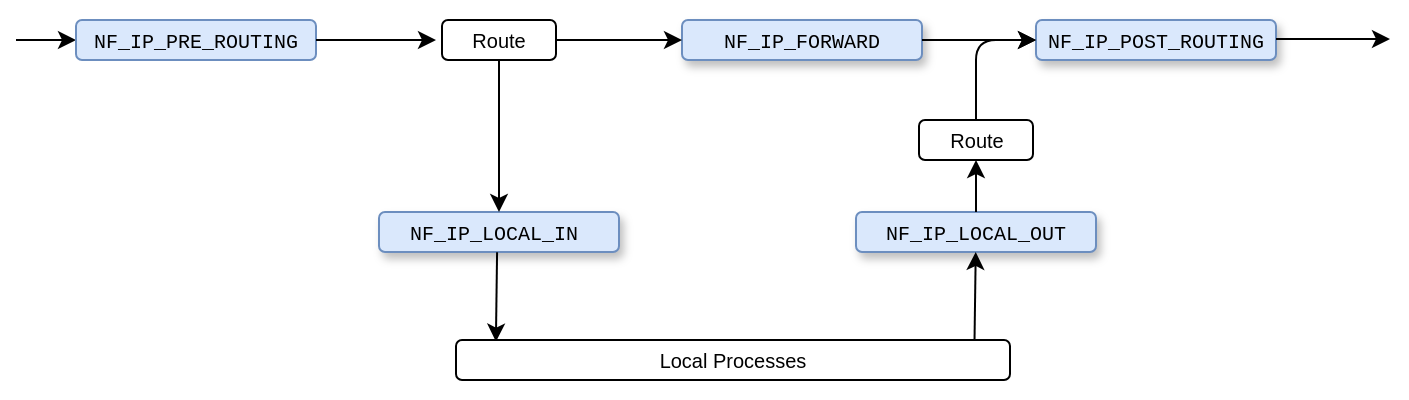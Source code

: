<mxfile version="14.1.3" type="device" pages="4"><diagram name="hooks" id="c7558073-3199-34d8-9f00-42111426c3f3"><mxGraphModel dx="1186" dy="724" grid="1" gridSize="10" guides="1" tooltips="1" connect="1" arrows="1" fold="1" page="1" pageScale="1" pageWidth="826" pageHeight="1169" background="#ffffff" math="0" shadow="0"><root><mxCell id="0"/><mxCell id="1" parent="0"/><mxCell id="JpbH2GvsI1EAzpVk9L8y-96" value="" style="endArrow=classic;html=1;" parent="1" target="JpbH2GvsI1EAzpVk9L8y-97" edge="1"><mxGeometry width="50" height="50" relative="1" as="geometry"><mxPoint x="80" y="320" as="sourcePoint"/><mxPoint x="160" y="320" as="targetPoint"/></mxGeometry></mxCell><mxCell id="JpbH2GvsI1EAzpVk9L8y-97" value="&lt;pre&gt;&lt;font face=&quot;Courier New&quot; style=&quot;font-size: 10px&quot;&gt;NF_IP_PRE_ROUTING&lt;/font&gt;&lt;/pre&gt;" style="rounded=1;whiteSpace=wrap;html=1;fillColor=#dae8fc;strokeColor=#6c8ebf;" parent="1" vertex="1"><mxGeometry x="110" y="310" width="120" height="20" as="geometry"/></mxCell><mxCell id="JpbH2GvsI1EAzpVk9L8y-98" value="&lt;pre&gt;&lt;font style=&quot;font-size: 10px&quot; face=&quot;Helvetica&quot;&gt;Route&lt;/font&gt;&lt;/pre&gt;" style="rounded=1;whiteSpace=wrap;html=1;" parent="1" vertex="1"><mxGeometry x="293" y="310" width="57" height="20" as="geometry"/></mxCell><mxCell id="JpbH2GvsI1EAzpVk9L8y-99" value="" style="endArrow=classic;html=1;" parent="1" source="JpbH2GvsI1EAzpVk9L8y-97" edge="1"><mxGeometry width="50" height="50" relative="1" as="geometry"><mxPoint x="90" y="330" as="sourcePoint"/><mxPoint x="290" y="320" as="targetPoint"/></mxGeometry></mxCell><mxCell id="JpbH2GvsI1EAzpVk9L8y-100" value="&lt;pre&gt;&lt;span&gt;&lt;font face=&quot;Courier New&quot; style=&quot;font-size: 10px&quot;&gt;NF_IP_FORWARD&lt;/font&gt;&lt;/span&gt;&lt;br&gt;&lt;/pre&gt;" style="rounded=1;whiteSpace=wrap;html=1;fillColor=#dae8fc;strokeColor=#6c8ebf;shadow=1;" parent="1" vertex="1"><mxGeometry x="413" y="310" width="120" height="20" as="geometry"/></mxCell><mxCell id="JpbH2GvsI1EAzpVk9L8y-101" value="&lt;pre&gt;&lt;span&gt;&lt;font face=&quot;Courier New&quot; style=&quot;font-size: 10px&quot;&gt;NF_IP_POST_ROUTING&lt;/font&gt;&lt;/span&gt;&lt;br&gt;&lt;/pre&gt;" style="rounded=1;whiteSpace=wrap;html=1;fillColor=#dae8fc;strokeColor=#6c8ebf;shadow=1;" parent="1" vertex="1"><mxGeometry x="590" y="310" width="120" height="20" as="geometry"/></mxCell><mxCell id="JpbH2GvsI1EAzpVk9L8y-102" value="" style="endArrow=classic;html=1;" parent="1" source="JpbH2GvsI1EAzpVk9L8y-98" target="JpbH2GvsI1EAzpVk9L8y-100" edge="1"><mxGeometry width="50" height="50" relative="1" as="geometry"><mxPoint x="240" y="330" as="sourcePoint"/><mxPoint x="300" y="330" as="targetPoint"/></mxGeometry></mxCell><mxCell id="JpbH2GvsI1EAzpVk9L8y-103" value="" style="endArrow=classic;html=1;" parent="1" source="JpbH2GvsI1EAzpVk9L8y-100" target="JpbH2GvsI1EAzpVk9L8y-101" edge="1"><mxGeometry width="50" height="50" relative="1" as="geometry"><mxPoint x="360" y="330" as="sourcePoint"/><mxPoint x="423" y="330" as="targetPoint"/></mxGeometry></mxCell><mxCell id="JpbH2GvsI1EAzpVk9L8y-104" value="" style="endArrow=classic;html=1;" parent="1" edge="1"><mxGeometry width="50" height="50" relative="1" as="geometry"><mxPoint x="710" y="319.5" as="sourcePoint"/><mxPoint x="767" y="319.5" as="targetPoint"/></mxGeometry></mxCell><mxCell id="JpbH2GvsI1EAzpVk9L8y-105" value="&lt;pre&gt;&lt;span&gt;&lt;font face=&quot;Courier New&quot; style=&quot;font-size: 10px&quot;&gt;NF_IP_LOCAL_IN&amp;nbsp;&lt;/font&gt;&lt;/span&gt;&lt;br&gt;&lt;/pre&gt;" style="rounded=1;whiteSpace=wrap;html=1;fillColor=#dae8fc;strokeColor=#6c8ebf;shadow=1;" parent="1" vertex="1"><mxGeometry x="261.5" y="406" width="120" height="20" as="geometry"/></mxCell><mxCell id="JpbH2GvsI1EAzpVk9L8y-106" value="" style="endArrow=classic;html=1;exitX=0.5;exitY=1;exitDx=0;exitDy=0;" parent="1" source="JpbH2GvsI1EAzpVk9L8y-98" target="JpbH2GvsI1EAzpVk9L8y-105" edge="1"><mxGeometry width="50" height="50" relative="1" as="geometry"><mxPoint x="360" y="330" as="sourcePoint"/><mxPoint x="423" y="330" as="targetPoint"/></mxGeometry></mxCell><mxCell id="JpbH2GvsI1EAzpVk9L8y-107" value="" style="endArrow=classic;html=1;exitX=0.492;exitY=1.007;exitDx=0;exitDy=0;entryX=0.072;entryY=0.041;entryDx=0;entryDy=0;entryPerimeter=0;exitPerimeter=0;" parent="1" source="JpbH2GvsI1EAzpVk9L8y-105" target="JpbH2GvsI1EAzpVk9L8y-114" edge="1"><mxGeometry width="50" height="50" relative="1" as="geometry"><mxPoint x="321" y="426" as="sourcePoint"/><mxPoint x="318" y="466" as="targetPoint"/></mxGeometry></mxCell><mxCell id="JpbH2GvsI1EAzpVk9L8y-108" value="&lt;pre&gt;&lt;span&gt;&lt;font face=&quot;Courier New&quot; style=&quot;font-size: 10px&quot;&gt;NF_IP_LOCAL_OUT&lt;/font&gt;&lt;/span&gt;&lt;br&gt;&lt;/pre&gt;" style="rounded=1;whiteSpace=wrap;html=1;fillColor=#dae8fc;strokeColor=#6c8ebf;shadow=1;" parent="1" vertex="1"><mxGeometry x="500" y="406" width="120" height="20" as="geometry"/></mxCell><mxCell id="JpbH2GvsI1EAzpVk9L8y-109" value="" style="endArrow=classic;html=1;entryX=0;entryY=0.5;entryDx=0;entryDy=0;exitX=0.5;exitY=0;exitDx=0;exitDy=0;" parent="1" source="JpbH2GvsI1EAzpVk9L8y-111" target="JpbH2GvsI1EAzpVk9L8y-101" edge="1"><mxGeometry width="50" height="50" relative="1" as="geometry"><mxPoint x="560" y="380" as="sourcePoint"/><mxPoint x="621.5" y="380" as="targetPoint"/><Array as="points"><mxPoint x="560" y="320"/></Array></mxGeometry></mxCell><mxCell id="JpbH2GvsI1EAzpVk9L8y-110" value="" style="endArrow=classic;html=1;exitX=0.936;exitY=-0.02;exitDx=0;exitDy=0;exitPerimeter=0;" parent="1" source="JpbH2GvsI1EAzpVk9L8y-114" target="JpbH2GvsI1EAzpVk9L8y-108" edge="1"><mxGeometry width="50" height="50" relative="1" as="geometry"><mxPoint x="560" y="476" as="sourcePoint"/><mxPoint x="519.5" y="526" as="targetPoint"/></mxGeometry></mxCell><mxCell id="JpbH2GvsI1EAzpVk9L8y-111" value="&lt;pre&gt;&lt;font style=&quot;font-size: 10px&quot; face=&quot;Helvetica&quot;&gt;Route&lt;/font&gt;&lt;/pre&gt;" style="rounded=1;whiteSpace=wrap;html=1;" parent="1" vertex="1"><mxGeometry x="531.5" y="360" width="57" height="20" as="geometry"/></mxCell><mxCell id="JpbH2GvsI1EAzpVk9L8y-113" value="" style="endArrow=classic;html=1;entryX=0.5;entryY=1;entryDx=0;entryDy=0;" parent="1" source="JpbH2GvsI1EAzpVk9L8y-108" target="JpbH2GvsI1EAzpVk9L8y-111" edge="1"><mxGeometry width="50" height="50" relative="1" as="geometry"><mxPoint x="560" y="400" as="sourcePoint"/><mxPoint x="570" y="436" as="targetPoint"/></mxGeometry></mxCell><mxCell id="JpbH2GvsI1EAzpVk9L8y-114" value="&lt;pre&gt;&lt;font style=&quot;font-size: 10px&quot; face=&quot;Helvetica&quot;&gt;Local Processes&lt;/font&gt;&lt;/pre&gt;" style="rounded=1;whiteSpace=wrap;html=1;shadow=0;glass=0;" parent="1" vertex="1"><mxGeometry x="300" y="470" width="277" height="20" as="geometry"/></mxCell></root></mxGraphModel></diagram><diagram name="chains" id="WlZ273gbbMf8pD-HxGrO"><mxGraphModel dx="1186" dy="796" grid="1" gridSize="10" guides="1" tooltips="1" connect="1" arrows="1" fold="1" page="1" pageScale="1" pageWidth="826" pageHeight="1169" background="#ffffff" math="0" shadow="0"><root><mxCell id="iKjNmUuZip83na7lwk2U-0"/><mxCell id="iKjNmUuZip83na7lwk2U-1" parent="iKjNmUuZip83na7lwk2U-0"/><mxCell id="iKjNmUuZip83na7lwk2U-44" value="&lt;font style=&quot;font-weight: normal ; font-size: 10px&quot; face=&quot;Courier New&quot;&gt;PREROUTING&lt;/font&gt;" style="shape=table;html=1;whiteSpace=wrap;startSize=20;container=1;collapsible=0;childLayout=tableLayout;fontStyle=1;align=center;rounded=0;shadow=0;glass=0;strokeColor=#666666;fontColor=#333333;fillColor=#DAE8FC;" parent="iKjNmUuZip83na7lwk2U-1" vertex="1"><mxGeometry x="120" y="570" width="80" height="80" as="geometry"/></mxCell><mxCell id="iKjNmUuZip83na7lwk2U-45" value="" style="shape=partialRectangle;html=1;whiteSpace=wrap;collapsible=0;dropTarget=0;pointerEvents=0;fillColor=none;top=0;left=0;bottom=0;right=0;points=[[0,0.5],[1,0.5]];portConstraint=eastwest;" parent="iKjNmUuZip83na7lwk2U-44" vertex="1"><mxGeometry y="20" width="80" height="19" as="geometry"/></mxCell><mxCell id="iKjNmUuZip83na7lwk2U-46" value="&lt;font style=&quot;font-size: 10px&quot;&gt;1. raw&lt;/font&gt;" style="shape=partialRectangle;html=1;whiteSpace=wrap;connectable=0;fillColor=none;top=0;left=0;bottom=0;right=0;overflow=hidden;align=left;" parent="iKjNmUuZip83na7lwk2U-45" vertex="1"><mxGeometry width="80" height="19" as="geometry"/></mxCell><mxCell id="iKjNmUuZip83na7lwk2U-49" value="" style="shape=partialRectangle;html=1;whiteSpace=wrap;collapsible=0;dropTarget=0;pointerEvents=0;fillColor=none;top=0;left=0;bottom=0;right=0;points=[[0,0.5],[1,0.5]];portConstraint=eastwest;" parent="iKjNmUuZip83na7lwk2U-44" vertex="1"><mxGeometry y="39" width="80" height="18" as="geometry"/></mxCell><mxCell id="iKjNmUuZip83na7lwk2U-50" value="&lt;font style=&quot;font-size: 10px&quot;&gt;2. mangle&lt;/font&gt;" style="shape=partialRectangle;html=1;whiteSpace=wrap;connectable=0;fillColor=#f8cecc;top=0;left=0;bottom=0;right=0;overflow=hidden;strokeColor=#b85450;align=left;" parent="iKjNmUuZip83na7lwk2U-49" vertex="1"><mxGeometry width="80" height="18" as="geometry"/></mxCell><mxCell id="iKjNmUuZip83na7lwk2U-63" style="shape=partialRectangle;html=1;whiteSpace=wrap;collapsible=0;dropTarget=0;pointerEvents=0;fillColor=none;top=0;left=0;bottom=0;right=0;points=[[0,0.5],[1,0.5]];portConstraint=eastwest;" parent="iKjNmUuZip83na7lwk2U-44" vertex="1"><mxGeometry y="57" width="80" height="23" as="geometry"/></mxCell><mxCell id="iKjNmUuZip83na7lwk2U-64" value="&lt;font style=&quot;font-size: 10px&quot;&gt;3. nat&lt;/font&gt;" style="shape=partialRectangle;html=1;whiteSpace=wrap;connectable=0;fillColor=none;top=0;left=0;bottom=0;right=0;overflow=hidden;align=left;" parent="iKjNmUuZip83na7lwk2U-63" vertex="1"><mxGeometry width="80" height="23" as="geometry"/></mxCell><mxCell id="iKjNmUuZip83na7lwk2U-113" value="&lt;font style=&quot;font-weight: normal ; font-size: 10px&quot; face=&quot;Courier New&quot;&gt;FORWARD&lt;/font&gt;" style="shape=table;html=1;whiteSpace=wrap;startSize=20;container=1;collapsible=0;childLayout=tableLayout;fontStyle=1;align=center;rounded=0;shadow=0;glass=0;strokeColor=#666666;fontColor=#333333;fillColor=#DAE8FC;" parent="iKjNmUuZip83na7lwk2U-1" vertex="1"><mxGeometry x="340" y="570" width="80" height="80" as="geometry"/></mxCell><mxCell id="iKjNmUuZip83na7lwk2U-114" value="" style="shape=partialRectangle;html=1;whiteSpace=wrap;collapsible=0;dropTarget=0;pointerEvents=0;fillColor=none;top=0;left=0;bottom=0;right=0;points=[[0,0.5],[1,0.5]];portConstraint=eastwest;" parent="iKjNmUuZip83na7lwk2U-113" vertex="1"><mxGeometry y="20" width="80" height="19" as="geometry"/></mxCell><mxCell id="iKjNmUuZip83na7lwk2U-115" value="&lt;font style=&quot;font-size: 10px&quot;&gt;1. mangle&lt;/font&gt;" style="shape=partialRectangle;html=1;whiteSpace=wrap;connectable=0;fillColor=none;top=0;left=0;bottom=0;right=0;overflow=hidden;align=left;" parent="iKjNmUuZip83na7lwk2U-114" vertex="1"><mxGeometry width="80" height="19" as="geometry"/></mxCell><mxCell id="iKjNmUuZip83na7lwk2U-116" value="" style="shape=partialRectangle;html=1;whiteSpace=wrap;collapsible=0;dropTarget=0;pointerEvents=0;fillColor=none;top=0;left=0;bottom=0;right=0;points=[[0,0.5],[1,0.5]];portConstraint=eastwest;" parent="iKjNmUuZip83na7lwk2U-113" vertex="1"><mxGeometry y="39" width="80" height="18" as="geometry"/></mxCell><mxCell id="iKjNmUuZip83na7lwk2U-117" value="&lt;font style=&quot;font-size: 10px&quot;&gt;2. filter&lt;/font&gt;" style="shape=partialRectangle;html=1;whiteSpace=wrap;connectable=0;fillColor=none;top=0;left=0;bottom=0;right=0;overflow=hidden;align=left;" parent="iKjNmUuZip83na7lwk2U-116" vertex="1"><mxGeometry width="80" height="18" as="geometry"/></mxCell><mxCell id="iKjNmUuZip83na7lwk2U-118" style="shape=partialRectangle;html=1;whiteSpace=wrap;collapsible=0;dropTarget=0;pointerEvents=0;fillColor=none;top=0;left=0;bottom=0;right=0;points=[[0,0.5],[1,0.5]];portConstraint=eastwest;" parent="iKjNmUuZip83na7lwk2U-113" vertex="1"><mxGeometry y="57" width="80" height="23" as="geometry"/></mxCell><mxCell id="iKjNmUuZip83na7lwk2U-119" value="&lt;font style=&quot;font-size: 10px&quot;&gt;3. security&lt;/font&gt;" style="shape=partialRectangle;html=1;whiteSpace=wrap;connectable=0;fillColor=none;top=0;left=0;bottom=0;right=0;overflow=hidden;align=left;" parent="iKjNmUuZip83na7lwk2U-118" vertex="1"><mxGeometry width="80" height="23" as="geometry"/></mxCell><mxCell id="iKjNmUuZip83na7lwk2U-120" value="&lt;font style=&quot;font-weight: normal ; font-size: 10px&quot; face=&quot;Courier New&quot;&gt;POSTROUTING&lt;/font&gt;" style="shape=table;html=1;whiteSpace=wrap;startSize=20;container=1;collapsible=0;childLayout=tableLayout;fontStyle=1;align=center;rounded=0;shadow=0;glass=0;strokeColor=#666666;fontColor=#333333;fillColor=#DAE8FC;" parent="iKjNmUuZip83na7lwk2U-1" vertex="1"><mxGeometry x="560" y="570" width="80" height="57" as="geometry"/></mxCell><mxCell id="iKjNmUuZip83na7lwk2U-121" value="" style="shape=partialRectangle;html=1;whiteSpace=wrap;collapsible=0;dropTarget=0;pointerEvents=0;fillColor=none;top=0;left=0;bottom=0;right=0;points=[[0,0.5],[1,0.5]];portConstraint=eastwest;" parent="iKjNmUuZip83na7lwk2U-120" vertex="1"><mxGeometry y="20" width="80" height="19" as="geometry"/></mxCell><mxCell id="iKjNmUuZip83na7lwk2U-122" value="&lt;font style=&quot;font-size: 10px&quot;&gt;1. mangle&lt;/font&gt;" style="shape=partialRectangle;html=1;whiteSpace=wrap;connectable=0;fillColor=none;top=0;left=0;bottom=0;right=0;overflow=hidden;align=left;" parent="iKjNmUuZip83na7lwk2U-121" vertex="1"><mxGeometry width="80" height="19" as="geometry"/></mxCell><mxCell id="iKjNmUuZip83na7lwk2U-123" value="" style="shape=partialRectangle;html=1;whiteSpace=wrap;collapsible=0;dropTarget=0;pointerEvents=0;fillColor=none;top=0;left=0;bottom=0;right=0;points=[[0,0.5],[1,0.5]];portConstraint=eastwest;" parent="iKjNmUuZip83na7lwk2U-120" vertex="1"><mxGeometry y="39" width="80" height="18" as="geometry"/></mxCell><mxCell id="iKjNmUuZip83na7lwk2U-124" value="&lt;font style=&quot;font-size: 10px&quot;&gt;2. nat&lt;/font&gt;" style="shape=partialRectangle;html=1;whiteSpace=wrap;connectable=0;fillColor=none;top=0;left=0;bottom=0;right=0;overflow=hidden;align=left;" parent="iKjNmUuZip83na7lwk2U-123" vertex="1"><mxGeometry width="80" height="18" as="geometry"/></mxCell><mxCell id="iKjNmUuZip83na7lwk2U-127" value="&lt;pre&gt;&lt;font style=&quot;font-size: 10px&quot; face=&quot;Helvetica&quot;&gt;Route&lt;/font&gt;&lt;/pre&gt;" style="rounded=1;whiteSpace=wrap;html=1;" parent="iKjNmUuZip83na7lwk2U-1" vertex="1"><mxGeometry x="243" y="600" width="57" height="20" as="geometry"/></mxCell><mxCell id="iKjNmUuZip83na7lwk2U-128" value="&lt;pre&gt;&lt;font style=&quot;font-size: 10px&quot; face=&quot;Helvetica&quot;&gt;Route&lt;/font&gt;&lt;/pre&gt;" style="rounded=1;whiteSpace=wrap;html=1;" parent="iKjNmUuZip83na7lwk2U-1" vertex="1"><mxGeometry x="464.5" y="630" width="57" height="20" as="geometry"/></mxCell><mxCell id="iKjNmUuZip83na7lwk2U-129" value="&lt;font style=&quot;font-weight: normal ; font-size: 10px&quot; face=&quot;Courier New&quot;&gt;INPUT&lt;/font&gt;" style="shape=table;html=1;whiteSpace=wrap;startSize=20;container=1;collapsible=0;childLayout=tableLayout;fontStyle=1;align=center;rounded=0;shadow=0;glass=0;strokeColor=#666666;fontColor=#333333;fillColor=#DAE8FC;" parent="iKjNmUuZip83na7lwk2U-1" vertex="1"><mxGeometry x="231.5" y="670" width="80" height="103" as="geometry"/></mxCell><mxCell id="iKjNmUuZip83na7lwk2U-130" value="" style="shape=partialRectangle;html=1;whiteSpace=wrap;collapsible=0;dropTarget=0;pointerEvents=0;fillColor=none;top=0;left=0;bottom=0;right=0;points=[[0,0.5],[1,0.5]];portConstraint=eastwest;" parent="iKjNmUuZip83na7lwk2U-129" vertex="1"><mxGeometry y="20" width="80" height="19" as="geometry"/></mxCell><mxCell id="iKjNmUuZip83na7lwk2U-131" value="&lt;font style=&quot;font-size: 10px&quot;&gt;1. mangle&lt;/font&gt;" style="shape=partialRectangle;html=1;whiteSpace=wrap;connectable=0;fillColor=none;top=0;left=0;bottom=0;right=0;overflow=hidden;align=left;" parent="iKjNmUuZip83na7lwk2U-130" vertex="1"><mxGeometry width="80" height="19" as="geometry"/></mxCell><mxCell id="iKjNmUuZip83na7lwk2U-132" value="" style="shape=partialRectangle;html=1;whiteSpace=wrap;collapsible=0;dropTarget=0;pointerEvents=0;fillColor=none;top=0;left=0;bottom=0;right=0;points=[[0,0.5],[1,0.5]];portConstraint=eastwest;" parent="iKjNmUuZip83na7lwk2U-129" vertex="1"><mxGeometry y="39" width="80" height="18" as="geometry"/></mxCell><mxCell id="iKjNmUuZip83na7lwk2U-133" value="&lt;font style=&quot;font-size: 10px&quot;&gt;2. filter&lt;/font&gt;" style="shape=partialRectangle;html=1;whiteSpace=wrap;connectable=0;fillColor=none;top=0;left=0;bottom=0;right=0;overflow=hidden;align=left;" parent="iKjNmUuZip83na7lwk2U-132" vertex="1"><mxGeometry width="80" height="18" as="geometry"/></mxCell><mxCell id="iKjNmUuZip83na7lwk2U-134" style="shape=partialRectangle;html=1;whiteSpace=wrap;collapsible=0;dropTarget=0;pointerEvents=0;fillColor=none;top=0;left=0;bottom=0;right=0;points=[[0,0.5],[1,0.5]];portConstraint=eastwest;" parent="iKjNmUuZip83na7lwk2U-129" vertex="1"><mxGeometry y="57" width="80" height="23" as="geometry"/></mxCell><mxCell id="iKjNmUuZip83na7lwk2U-135" value="&lt;font style=&quot;font-size: 10px&quot;&gt;3. security&lt;/font&gt;" style="shape=partialRectangle;html=1;whiteSpace=wrap;connectable=0;fillColor=none;top=0;left=0;bottom=0;right=0;overflow=hidden;align=left;" parent="iKjNmUuZip83na7lwk2U-134" vertex="1"><mxGeometry width="80" height="23" as="geometry"/></mxCell><mxCell id="iKjNmUuZip83na7lwk2U-154" style="shape=partialRectangle;html=1;whiteSpace=wrap;collapsible=0;dropTarget=0;pointerEvents=0;fillColor=none;top=0;left=0;bottom=0;right=0;points=[[0,0.5],[1,0.5]];portConstraint=eastwest;" parent="iKjNmUuZip83na7lwk2U-129" vertex="1"><mxGeometry y="80" width="80" height="23" as="geometry"/></mxCell><mxCell id="iKjNmUuZip83na7lwk2U-155" value="&lt;font style=&quot;font-size: 10px&quot;&gt;4. nat&lt;/font&gt;" style="shape=partialRectangle;html=1;whiteSpace=wrap;connectable=0;fillColor=none;top=0;left=0;bottom=0;right=0;overflow=hidden;align=left;" parent="iKjNmUuZip83na7lwk2U-154" vertex="1"><mxGeometry width="80" height="23" as="geometry"/></mxCell><mxCell id="iKjNmUuZip83na7lwk2U-138" value="&lt;font style=&quot;font-weight: normal ; font-size: 10px&quot; face=&quot;Courier New&quot;&gt;OUTPUT&lt;/font&gt;" style="shape=table;html=1;whiteSpace=wrap;startSize=20;container=1;collapsible=0;childLayout=tableLayout;fontStyle=1;align=center;rounded=0;shadow=0;glass=0;strokeColor=#666666;fontColor=#333333;fillColor=#DAE8FC;" parent="iKjNmUuZip83na7lwk2U-1" vertex="1"><mxGeometry x="453" y="670" width="80" height="126" as="geometry"/></mxCell><mxCell id="iKjNmUuZip83na7lwk2U-139" value="" style="shape=partialRectangle;html=1;whiteSpace=wrap;collapsible=0;dropTarget=0;pointerEvents=0;fillColor=none;top=0;left=0;bottom=0;right=0;points=[[0,0.5],[1,0.5]];portConstraint=eastwest;" parent="iKjNmUuZip83na7lwk2U-138" vertex="1"><mxGeometry y="20" width="80" height="19" as="geometry"/></mxCell><mxCell id="iKjNmUuZip83na7lwk2U-140" value="&lt;font style=&quot;font-size: 10px&quot;&gt;1. raw&lt;/font&gt;" style="shape=partialRectangle;html=1;whiteSpace=wrap;connectable=0;fillColor=none;top=0;left=0;bottom=0;right=0;overflow=hidden;align=left;" parent="iKjNmUuZip83na7lwk2U-139" vertex="1"><mxGeometry width="80" height="19" as="geometry"/></mxCell><mxCell id="iKjNmUuZip83na7lwk2U-141" value="" style="shape=partialRectangle;html=1;whiteSpace=wrap;collapsible=0;dropTarget=0;pointerEvents=0;fillColor=none;top=0;left=0;bottom=0;right=0;points=[[0,0.5],[1,0.5]];portConstraint=eastwest;" parent="iKjNmUuZip83na7lwk2U-138" vertex="1"><mxGeometry y="39" width="80" height="18" as="geometry"/></mxCell><mxCell id="iKjNmUuZip83na7lwk2U-142" value="&lt;font style=&quot;font-size: 10px&quot;&gt;2. mangle&lt;/font&gt;" style="shape=partialRectangle;html=1;whiteSpace=wrap;connectable=0;fillColor=none;top=0;left=0;bottom=0;right=0;overflow=hidden;align=left;" parent="iKjNmUuZip83na7lwk2U-141" vertex="1"><mxGeometry width="80" height="18" as="geometry"/></mxCell><mxCell id="iKjNmUuZip83na7lwk2U-143" style="shape=partialRectangle;html=1;whiteSpace=wrap;collapsible=0;dropTarget=0;pointerEvents=0;fillColor=none;top=0;left=0;bottom=0;right=0;points=[[0,0.5],[1,0.5]];portConstraint=eastwest;" parent="iKjNmUuZip83na7lwk2U-138" vertex="1"><mxGeometry y="57" width="80" height="23" as="geometry"/></mxCell><mxCell id="iKjNmUuZip83na7lwk2U-144" value="&lt;font style=&quot;font-size: 10px&quot;&gt;3. nat&lt;/font&gt;" style="shape=partialRectangle;html=1;whiteSpace=wrap;connectable=0;fillColor=none;top=0;left=0;bottom=0;right=0;overflow=hidden;align=left;" parent="iKjNmUuZip83na7lwk2U-143" vertex="1"><mxGeometry width="80" height="23" as="geometry"/></mxCell><mxCell id="iKjNmUuZip83na7lwk2U-145" style="shape=partialRectangle;html=1;whiteSpace=wrap;collapsible=0;dropTarget=0;pointerEvents=0;fillColor=none;top=0;left=0;bottom=0;right=0;points=[[0,0.5],[1,0.5]];portConstraint=eastwest;" parent="iKjNmUuZip83na7lwk2U-138" vertex="1"><mxGeometry y="80" width="80" height="23" as="geometry"/></mxCell><mxCell id="iKjNmUuZip83na7lwk2U-146" value="&lt;font style=&quot;font-size: 10px&quot;&gt;4. filter&lt;/font&gt;" style="shape=partialRectangle;html=1;whiteSpace=wrap;connectable=0;fillColor=none;top=0;left=0;bottom=0;right=0;overflow=hidden;align=left;" parent="iKjNmUuZip83na7lwk2U-145" vertex="1"><mxGeometry width="80" height="23" as="geometry"/></mxCell><mxCell id="iKjNmUuZip83na7lwk2U-147" style="shape=partialRectangle;html=1;whiteSpace=wrap;collapsible=0;dropTarget=0;pointerEvents=0;fillColor=none;top=0;left=0;bottom=0;right=0;points=[[0,0.5],[1,0.5]];portConstraint=eastwest;" parent="iKjNmUuZip83na7lwk2U-138" vertex="1"><mxGeometry y="103" width="80" height="23" as="geometry"/></mxCell><mxCell id="iKjNmUuZip83na7lwk2U-148" value="&lt;font style=&quot;font-size: 10px&quot;&gt;5. security&lt;/font&gt;" style="shape=partialRectangle;html=1;whiteSpace=wrap;connectable=0;fillColor=none;top=0;left=0;bottom=0;right=0;overflow=hidden;align=left;" parent="iKjNmUuZip83na7lwk2U-147" vertex="1"><mxGeometry width="80" height="23" as="geometry"/></mxCell><mxCell id="iKjNmUuZip83na7lwk2U-149" value="&lt;pre&gt;&lt;font style=&quot;font-size: 10px&quot; face=&quot;Helvetica&quot;&gt;Local Processes&lt;/font&gt;&lt;/pre&gt;" style="rounded=1;whiteSpace=wrap;html=1;shadow=0;glass=0;" parent="iKjNmUuZip83na7lwk2U-1" vertex="1"><mxGeometry x="241.5" y="830" width="277" height="20" as="geometry"/></mxCell><mxCell id="iKjNmUuZip83na7lwk2U-153" value="" style="endArrow=classic;html=1;entryX=0.5;entryY=0;entryDx=0;entryDy=0;" parent="iKjNmUuZip83na7lwk2U-1" source="iKjNmUuZip83na7lwk2U-127" target="iKjNmUuZip83na7lwk2U-129" edge="1"><mxGeometry width="50" height="50" relative="1" as="geometry"><mxPoint x="280" y="640" as="sourcePoint"/><mxPoint x="271.159" y="650" as="targetPoint"/></mxGeometry></mxCell><mxCell id="iKjNmUuZip83na7lwk2U-156" value="" style="endArrow=classic;html=1;entryX=0.586;entryY=0.993;entryDx=0;entryDy=0;entryPerimeter=0;" parent="iKjNmUuZip83na7lwk2U-1" edge="1"><mxGeometry width="50" height="50" relative="1" as="geometry"><mxPoint x="492.92" y="831.16" as="sourcePoint"/><mxPoint x="492.8" y="795.999" as="targetPoint"/></mxGeometry></mxCell><mxCell id="iKjNmUuZip83na7lwk2U-157" value="" style="endArrow=classic;html=1;entryX=0.5;entryY=1;entryDx=0;entryDy=0;" parent="iKjNmUuZip83na7lwk2U-1" target="iKjNmUuZip83na7lwk2U-128" edge="1"><mxGeometry width="50" height="50" relative="1" as="geometry"><mxPoint x="492.92" y="670" as="sourcePoint"/><mxPoint x="492.8" y="634.839" as="targetPoint"/></mxGeometry></mxCell><mxCell id="iKjNmUuZip83na7lwk2U-158" value="" style="endArrow=classic;html=1;" parent="iKjNmUuZip83na7lwk2U-1" edge="1"><mxGeometry width="50" height="50" relative="1" as="geometry"><mxPoint x="60" y="609.66" as="sourcePoint"/><mxPoint x="120" y="609.66" as="targetPoint"/></mxGeometry></mxCell><mxCell id="iKjNmUuZip83na7lwk2U-159" value="" style="endArrow=classic;html=1;exitX=0.987;exitY=0.039;exitDx=0;exitDy=0;exitPerimeter=0;" parent="iKjNmUuZip83na7lwk2U-1" source="iKjNmUuZip83na7lwk2U-49" target="iKjNmUuZip83na7lwk2U-127" edge="1"><mxGeometry width="50" height="50" relative="1" as="geometry"><mxPoint x="70" y="619.66" as="sourcePoint"/><mxPoint x="130" y="619.66" as="targetPoint"/></mxGeometry></mxCell><mxCell id="iKjNmUuZip83na7lwk2U-160" value="" style="endArrow=classic;html=1;exitX=0.987;exitY=0.039;exitDx=0;exitDy=0;exitPerimeter=0;" parent="iKjNmUuZip83na7lwk2U-1" edge="1"><mxGeometry width="50" height="50" relative="1" as="geometry"><mxPoint x="299.48" y="609.912" as="sourcePoint"/><mxPoint x="340" y="610" as="targetPoint"/></mxGeometry></mxCell><mxCell id="iKjNmUuZip83na7lwk2U-161" value="" style="endArrow=classic;html=1;exitX=0.987;exitY=0.039;exitDx=0;exitDy=0;exitPerimeter=0;" parent="iKjNmUuZip83na7lwk2U-1" edge="1"><mxGeometry width="50" height="50" relative="1" as="geometry"><mxPoint x="420" y="609.832" as="sourcePoint"/><mxPoint x="560" y="611" as="targetPoint"/></mxGeometry></mxCell><mxCell id="iKjNmUuZip83na7lwk2U-162" value="" style="endArrow=classic;html=1;exitX=0.5;exitY=0;exitDx=0;exitDy=0;" parent="iKjNmUuZip83na7lwk2U-1" source="iKjNmUuZip83na7lwk2U-128" edge="1"><mxGeometry width="50" height="50" relative="1" as="geometry"><mxPoint x="521" y="609.832" as="sourcePoint"/><mxPoint x="560" y="610" as="targetPoint"/><Array as="points"><mxPoint x="493" y="610"/></Array></mxGeometry></mxCell><mxCell id="iKjNmUuZip83na7lwk2U-163" value="" style="endArrow=classic;html=1;exitX=0.987;exitY=0.039;exitDx=0;exitDy=0;exitPerimeter=0;" parent="iKjNmUuZip83na7lwk2U-1" edge="1"><mxGeometry width="50" height="50" relative="1" as="geometry"><mxPoint x="640" y="609.802" as="sourcePoint"/><mxPoint x="679" y="609.97" as="targetPoint"/></mxGeometry></mxCell><mxCell id="vz4Efn4bd96Kgpxsmty4-0" value="" style="endArrow=classic;html=1;entryX=0.102;entryY=-0.009;entryDx=0;entryDy=0;entryPerimeter=0;" parent="iKjNmUuZip83na7lwk2U-1" edge="1"><mxGeometry width="50" height="50" relative="1" as="geometry"><mxPoint x="271" y="773" as="sourcePoint"/><mxPoint x="270.754" y="829.82" as="targetPoint"/></mxGeometry></mxCell></root></mxGraphModel></diagram><diagram name="flow" id="X2NJV-_kx-0TiA4xS0Bj"><mxGraphModel dx="988" dy="603" grid="1" gridSize="10" guides="1" tooltips="1" connect="1" arrows="1" fold="1" page="1" pageScale="1" pageWidth="826" pageHeight="1169" background="#ffffff" math="0" shadow="0"><root><mxCell id="hjhHwplT54hgBSEWuwub-0"/><mxCell id="hjhHwplT54hgBSEWuwub-1" parent="hjhHwplT54hgBSEWuwub-0"/><mxCell id="hjhHwplT54hgBSEWuwub-2" value="&lt;font style=&quot;font-weight: normal ; font-size: 10px&quot; face=&quot;Courier New&quot;&gt;PREROUTING&lt;/font&gt;" style="shape=table;html=1;whiteSpace=wrap;startSize=20;container=1;collapsible=0;childLayout=tableLayout;fontStyle=1;align=center;rounded=0;shadow=0;glass=0;strokeColor=#666666;fontColor=#333333;fillColor=#DAE8FC;" parent="hjhHwplT54hgBSEWuwub-1" vertex="1"><mxGeometry x="140" y="350" width="80" height="80" as="geometry"/></mxCell><mxCell id="hjhHwplT54hgBSEWuwub-3" value="" style="shape=partialRectangle;html=1;whiteSpace=wrap;collapsible=0;dropTarget=0;pointerEvents=0;fillColor=none;top=0;left=0;bottom=0;right=0;points=[[0,0.5],[1,0.5]];portConstraint=eastwest;" parent="hjhHwplT54hgBSEWuwub-2" vertex="1"><mxGeometry y="20" width="80" height="19" as="geometry"/></mxCell><mxCell id="hjhHwplT54hgBSEWuwub-4" value="&lt;font style=&quot;font-size: 10px&quot;&gt;1. raw&lt;/font&gt;" style="shape=partialRectangle;html=1;whiteSpace=wrap;connectable=0;fillColor=none;top=0;left=0;bottom=0;right=0;overflow=hidden;align=left;" parent="hjhHwplT54hgBSEWuwub-3" vertex="1"><mxGeometry width="80" height="19" as="geometry"/></mxCell><mxCell id="hjhHwplT54hgBSEWuwub-5" value="" style="shape=partialRectangle;html=1;whiteSpace=wrap;collapsible=0;dropTarget=0;pointerEvents=0;fillColor=none;top=0;left=0;bottom=0;right=0;points=[[0,0.5],[1,0.5]];portConstraint=eastwest;" parent="hjhHwplT54hgBSEWuwub-2" vertex="1"><mxGeometry y="39" width="80" height="18" as="geometry"/></mxCell><mxCell id="hjhHwplT54hgBSEWuwub-6" value="&lt;font style=&quot;font-size: 10px&quot;&gt;2. mangle&lt;/font&gt;" style="shape=partialRectangle;html=1;whiteSpace=wrap;connectable=0;top=0;left=0;bottom=0;right=0;overflow=hidden;align=left;fillColor=none;strokeColor=none;" parent="hjhHwplT54hgBSEWuwub-5" vertex="1"><mxGeometry width="80" height="18" as="geometry"/></mxCell><mxCell id="hjhHwplT54hgBSEWuwub-7" style="shape=partialRectangle;html=1;whiteSpace=wrap;collapsible=0;dropTarget=0;pointerEvents=0;fillColor=none;top=0;left=0;bottom=0;right=0;points=[[0,0.5],[1,0.5]];portConstraint=eastwest;" parent="hjhHwplT54hgBSEWuwub-2" vertex="1"><mxGeometry y="57" width="80" height="23" as="geometry"/></mxCell><mxCell id="hjhHwplT54hgBSEWuwub-8" value="&lt;font style=&quot;font-size: 10px&quot;&gt;3. nat&lt;/font&gt;" style="shape=partialRectangle;html=1;whiteSpace=wrap;connectable=0;fillColor=none;top=0;left=0;bottom=0;right=0;overflow=hidden;align=left;" parent="hjhHwplT54hgBSEWuwub-7" vertex="1"><mxGeometry width="80" height="23" as="geometry"/></mxCell><mxCell id="hjhHwplT54hgBSEWuwub-9" value="&lt;font style=&quot;font-weight: normal ; font-size: 10px&quot; face=&quot;Courier New&quot;&gt;FORWARD&lt;/font&gt;" style="shape=table;html=1;whiteSpace=wrap;startSize=20;container=1;collapsible=0;childLayout=tableLayout;fontStyle=1;align=center;rounded=0;shadow=0;glass=0;strokeColor=#666666;fontColor=#333333;fillColor=#DAE8FC;" parent="hjhHwplT54hgBSEWuwub-1" vertex="1"><mxGeometry x="360" y="350" width="80" height="80" as="geometry"/></mxCell><mxCell id="hjhHwplT54hgBSEWuwub-10" value="" style="shape=partialRectangle;html=1;whiteSpace=wrap;collapsible=0;dropTarget=0;pointerEvents=0;fillColor=none;top=0;left=0;bottom=0;right=0;points=[[0,0.5],[1,0.5]];portConstraint=eastwest;" parent="hjhHwplT54hgBSEWuwub-9" vertex="1"><mxGeometry y="20" width="80" height="19" as="geometry"/></mxCell><mxCell id="hjhHwplT54hgBSEWuwub-11" value="&lt;font style=&quot;font-size: 10px&quot;&gt;1. mangle&lt;/font&gt;" style="shape=partialRectangle;html=1;whiteSpace=wrap;connectable=0;fillColor=none;top=0;left=0;bottom=0;right=0;overflow=hidden;align=left;" parent="hjhHwplT54hgBSEWuwub-10" vertex="1"><mxGeometry width="80" height="19" as="geometry"/></mxCell><mxCell id="hjhHwplT54hgBSEWuwub-12" value="" style="shape=partialRectangle;html=1;whiteSpace=wrap;collapsible=0;dropTarget=0;pointerEvents=0;fillColor=none;top=0;left=0;bottom=0;right=0;points=[[0,0.5],[1,0.5]];portConstraint=eastwest;" parent="hjhHwplT54hgBSEWuwub-9" vertex="1"><mxGeometry y="39" width="80" height="18" as="geometry"/></mxCell><mxCell id="hjhHwplT54hgBSEWuwub-13" value="&lt;font style=&quot;font-size: 10px&quot;&gt;2. filter&lt;/font&gt;" style="shape=partialRectangle;html=1;whiteSpace=wrap;connectable=0;fillColor=none;top=0;left=0;bottom=0;right=0;overflow=hidden;align=left;" parent="hjhHwplT54hgBSEWuwub-12" vertex="1"><mxGeometry width="80" height="18" as="geometry"/></mxCell><mxCell id="hjhHwplT54hgBSEWuwub-14" style="shape=partialRectangle;html=1;whiteSpace=wrap;collapsible=0;dropTarget=0;pointerEvents=0;fillColor=none;top=0;left=0;bottom=0;right=0;points=[[0,0.5],[1,0.5]];portConstraint=eastwest;" parent="hjhHwplT54hgBSEWuwub-9" vertex="1"><mxGeometry y="57" width="80" height="23" as="geometry"/></mxCell><mxCell id="hjhHwplT54hgBSEWuwub-15" value="&lt;font style=&quot;font-size: 10px&quot;&gt;3. security&lt;/font&gt;" style="shape=partialRectangle;html=1;whiteSpace=wrap;connectable=0;fillColor=none;top=0;left=0;bottom=0;right=0;overflow=hidden;align=left;" parent="hjhHwplT54hgBSEWuwub-14" vertex="1"><mxGeometry width="80" height="23" as="geometry"/></mxCell><mxCell id="hjhHwplT54hgBSEWuwub-16" value="&lt;font style=&quot;font-weight: normal ; font-size: 10px&quot; face=&quot;Courier New&quot;&gt;POSTROUTING&lt;/font&gt;" style="shape=table;html=1;whiteSpace=wrap;startSize=20;container=1;collapsible=0;childLayout=tableLayout;fontStyle=1;align=center;rounded=0;shadow=0;glass=0;strokeColor=#666666;fontColor=#333333;fillColor=#DAE8FC;" parent="hjhHwplT54hgBSEWuwub-1" vertex="1"><mxGeometry x="580" y="350" width="80" height="57" as="geometry"/></mxCell><mxCell id="hjhHwplT54hgBSEWuwub-17" value="" style="shape=partialRectangle;html=1;whiteSpace=wrap;collapsible=0;dropTarget=0;pointerEvents=0;fillColor=none;top=0;left=0;bottom=0;right=0;points=[[0,0.5],[1,0.5]];portConstraint=eastwest;" parent="hjhHwplT54hgBSEWuwub-16" vertex="1"><mxGeometry y="20" width="80" height="19" as="geometry"/></mxCell><mxCell id="hjhHwplT54hgBSEWuwub-18" value="&lt;font style=&quot;font-size: 10px&quot;&gt;1. mangle&lt;/font&gt;" style="shape=partialRectangle;html=1;whiteSpace=wrap;connectable=0;fillColor=none;top=0;left=0;bottom=0;right=0;overflow=hidden;align=left;" parent="hjhHwplT54hgBSEWuwub-17" vertex="1"><mxGeometry width="80" height="19" as="geometry"/></mxCell><mxCell id="hjhHwplT54hgBSEWuwub-19" value="" style="shape=partialRectangle;html=1;whiteSpace=wrap;collapsible=0;dropTarget=0;pointerEvents=0;fillColor=none;top=0;left=0;bottom=0;right=0;points=[[0,0.5],[1,0.5]];portConstraint=eastwest;" parent="hjhHwplT54hgBSEWuwub-16" vertex="1"><mxGeometry y="39" width="80" height="18" as="geometry"/></mxCell><mxCell id="hjhHwplT54hgBSEWuwub-20" value="&lt;font style=&quot;font-size: 10px&quot;&gt;2. nat&lt;/font&gt;" style="shape=partialRectangle;html=1;whiteSpace=wrap;connectable=0;fillColor=none;top=0;left=0;bottom=0;right=0;overflow=hidden;align=left;" parent="hjhHwplT54hgBSEWuwub-19" vertex="1"><mxGeometry width="80" height="18" as="geometry"/></mxCell><mxCell id="hjhHwplT54hgBSEWuwub-21" value="&lt;pre&gt;&lt;font style=&quot;font-size: 10px&quot; face=&quot;Helvetica&quot;&gt;Route&lt;/font&gt;&lt;/pre&gt;" style="rounded=1;whiteSpace=wrap;html=1;" parent="hjhHwplT54hgBSEWuwub-1" vertex="1"><mxGeometry x="263" y="380" width="57" height="20" as="geometry"/></mxCell><mxCell id="hjhHwplT54hgBSEWuwub-43" value="&lt;pre&gt;&lt;font style=&quot;font-size: 10px&quot; face=&quot;Helvetica&quot;&gt;Local Processes&lt;/font&gt;&lt;/pre&gt;" style="rounded=1;whiteSpace=wrap;html=1;shadow=0;glass=0;" parent="hjhHwplT54hgBSEWuwub-1" vertex="1"><mxGeometry x="220" y="480" width="98.5" height="20" as="geometry"/></mxCell><mxCell id="hjhHwplT54hgBSEWuwub-47" value="" style="endArrow=classic;html=1;exitX=1;exitY=0.5;exitDx=0;exitDy=0;" parent="hjhHwplT54hgBSEWuwub-1" source="YoPL-7lMVs2dvWkek1Jz-21" edge="1"><mxGeometry width="50" height="50" relative="1" as="geometry"><mxPoint x="80" y="389.66" as="sourcePoint"/><mxPoint x="140" y="389.66" as="targetPoint"/><Array as="points"><mxPoint x="120" y="417"/><mxPoint x="120" y="390"/></Array></mxGeometry></mxCell><mxCell id="hjhHwplT54hgBSEWuwub-48" value="" style="endArrow=classic;html=1;exitX=0.987;exitY=0.039;exitDx=0;exitDy=0;exitPerimeter=0;" parent="hjhHwplT54hgBSEWuwub-1" source="hjhHwplT54hgBSEWuwub-5" target="hjhHwplT54hgBSEWuwub-21" edge="1"><mxGeometry width="50" height="50" relative="1" as="geometry"><mxPoint x="90" y="399.66" as="sourcePoint"/><mxPoint x="150" y="399.66" as="targetPoint"/></mxGeometry></mxCell><mxCell id="hjhHwplT54hgBSEWuwub-49" value="" style="endArrow=classic;html=1;exitX=0.987;exitY=0.039;exitDx=0;exitDy=0;exitPerimeter=0;" parent="hjhHwplT54hgBSEWuwub-1" edge="1"><mxGeometry width="50" height="50" relative="1" as="geometry"><mxPoint x="319.48" y="389.912" as="sourcePoint"/><mxPoint x="360" y="390" as="targetPoint"/></mxGeometry></mxCell><mxCell id="hjhHwplT54hgBSEWuwub-50" value="" style="endArrow=classic;html=1;exitX=0.987;exitY=0.039;exitDx=0;exitDy=0;exitPerimeter=0;entryX=0.015;entryY=1.022;entryDx=0;entryDy=0;entryPerimeter=0;" parent="hjhHwplT54hgBSEWuwub-1" target="hjhHwplT54hgBSEWuwub-17" edge="1"><mxGeometry width="50" height="50" relative="1" as="geometry"><mxPoint x="440" y="389.832" as="sourcePoint"/><mxPoint x="580" y="391" as="targetPoint"/></mxGeometry></mxCell><mxCell id="hjhHwplT54hgBSEWuwub-52" value="" style="endArrow=classic;html=1;exitX=0.499;exitY=1.031;exitDx=0;exitDy=0;exitPerimeter=0;" parent="hjhHwplT54hgBSEWuwub-1" source="hjhHwplT54hgBSEWuwub-19" target="hjhHwplT54hgBSEWuwub-76" edge="1"><mxGeometry width="50" height="50" relative="1" as="geometry"><mxPoint x="660" y="389.802" as="sourcePoint"/><mxPoint x="699" y="389.97" as="targetPoint"/></mxGeometry></mxCell><mxCell id="hjhHwplT54hgBSEWuwub-54" value="&lt;font style=&quot;font-weight: normal ; font-size: 10px&quot; face=&quot;Courier New&quot;&gt;POSTROUTING&lt;/font&gt;" style="shape=table;html=1;whiteSpace=wrap;startSize=20;container=1;collapsible=0;childLayout=tableLayout;fontStyle=1;align=center;rounded=0;shadow=0;glass=0;strokeColor=#666666;fontColor=#333333;fillColor=#DAE8FC;" parent="hjhHwplT54hgBSEWuwub-1" vertex="1"><mxGeometry x="580" y="480" width="80" height="57" as="geometry"/></mxCell><mxCell id="hjhHwplT54hgBSEWuwub-55" value="" style="shape=partialRectangle;html=1;whiteSpace=wrap;collapsible=0;dropTarget=0;pointerEvents=0;fillColor=none;top=0;left=0;bottom=0;right=0;points=[[0,0.5],[1,0.5]];portConstraint=eastwest;" parent="hjhHwplT54hgBSEWuwub-54" vertex="1"><mxGeometry y="20" width="80" height="19" as="geometry"/></mxCell><mxCell id="hjhHwplT54hgBSEWuwub-56" value="&lt;font style=&quot;font-size: 10px&quot;&gt;1. mangle&lt;/font&gt;" style="shape=partialRectangle;html=1;whiteSpace=wrap;connectable=0;fillColor=none;top=0;left=0;bottom=0;right=0;overflow=hidden;align=left;" parent="hjhHwplT54hgBSEWuwub-55" vertex="1"><mxGeometry width="80" height="19" as="geometry"/></mxCell><mxCell id="hjhHwplT54hgBSEWuwub-57" value="" style="shape=partialRectangle;html=1;whiteSpace=wrap;collapsible=0;dropTarget=0;pointerEvents=0;fillColor=none;top=0;left=0;bottom=0;right=0;points=[[0,0.5],[1,0.5]];portConstraint=eastwest;" parent="hjhHwplT54hgBSEWuwub-54" vertex="1"><mxGeometry y="39" width="80" height="18" as="geometry"/></mxCell><mxCell id="hjhHwplT54hgBSEWuwub-58" value="&lt;font style=&quot;font-size: 10px&quot;&gt;2. nat&lt;/font&gt;" style="shape=partialRectangle;html=1;whiteSpace=wrap;connectable=0;fillColor=none;top=0;left=0;bottom=0;right=0;overflow=hidden;align=left;" parent="hjhHwplT54hgBSEWuwub-57" vertex="1"><mxGeometry width="80" height="18" as="geometry"/></mxCell><mxCell id="hjhHwplT54hgBSEWuwub-59" value="&lt;pre&gt;&lt;font style=&quot;font-size: 10px&quot; face=&quot;Helvetica&quot;&gt;Route&lt;/font&gt;&lt;/pre&gt;" style="rounded=1;whiteSpace=wrap;html=1;" parent="hjhHwplT54hgBSEWuwub-1" vertex="1"><mxGeometry x="480" y="480" width="57" height="20" as="geometry"/></mxCell><mxCell id="hjhHwplT54hgBSEWuwub-60" value="&lt;font style=&quot;font-weight: normal ; font-size: 10px&quot; face=&quot;Courier New&quot;&gt;OUTPUT&lt;/font&gt;" style="shape=table;html=1;whiteSpace=wrap;startSize=20;container=1;collapsible=0;childLayout=tableLayout;fontStyle=1;align=center;rounded=0;shadow=0;glass=0;strokeColor=#666666;fontColor=#333333;fillColor=#DAE8FC;" parent="hjhHwplT54hgBSEWuwub-1" vertex="1"><mxGeometry x="360" y="470" width="80" height="126" as="geometry"/></mxCell><mxCell id="hjhHwplT54hgBSEWuwub-61" value="" style="shape=partialRectangle;html=1;whiteSpace=wrap;collapsible=0;dropTarget=0;pointerEvents=0;fillColor=none;top=0;left=0;bottom=0;right=0;points=[[0,0.5],[1,0.5]];portConstraint=eastwest;" parent="hjhHwplT54hgBSEWuwub-60" vertex="1"><mxGeometry y="20" width="80" height="19" as="geometry"/></mxCell><mxCell id="hjhHwplT54hgBSEWuwub-62" value="&lt;font style=&quot;font-size: 10px&quot;&gt;1. raw&lt;/font&gt;" style="shape=partialRectangle;html=1;whiteSpace=wrap;connectable=0;fillColor=none;top=0;left=0;bottom=0;right=0;overflow=hidden;align=left;" parent="hjhHwplT54hgBSEWuwub-61" vertex="1"><mxGeometry width="80" height="19" as="geometry"/></mxCell><mxCell id="hjhHwplT54hgBSEWuwub-63" value="" style="shape=partialRectangle;html=1;whiteSpace=wrap;collapsible=0;dropTarget=0;pointerEvents=0;fillColor=none;top=0;left=0;bottom=0;right=0;points=[[0,0.5],[1,0.5]];portConstraint=eastwest;" parent="hjhHwplT54hgBSEWuwub-60" vertex="1"><mxGeometry y="39" width="80" height="18" as="geometry"/></mxCell><mxCell id="hjhHwplT54hgBSEWuwub-64" value="&lt;font style=&quot;font-size: 10px&quot;&gt;2. mangle&lt;/font&gt;" style="shape=partialRectangle;html=1;whiteSpace=wrap;connectable=0;fillColor=none;top=0;left=0;bottom=0;right=0;overflow=hidden;align=left;" parent="hjhHwplT54hgBSEWuwub-63" vertex="1"><mxGeometry width="80" height="18" as="geometry"/></mxCell><mxCell id="hjhHwplT54hgBSEWuwub-65" style="shape=partialRectangle;html=1;whiteSpace=wrap;collapsible=0;dropTarget=0;pointerEvents=0;fillColor=none;top=0;left=0;bottom=0;right=0;points=[[0,0.5],[1,0.5]];portConstraint=eastwest;" parent="hjhHwplT54hgBSEWuwub-60" vertex="1"><mxGeometry y="57" width="80" height="23" as="geometry"/></mxCell><mxCell id="hjhHwplT54hgBSEWuwub-66" value="&lt;font style=&quot;font-size: 10px&quot;&gt;3. nat&lt;/font&gt;" style="shape=partialRectangle;html=1;whiteSpace=wrap;connectable=0;fillColor=none;top=0;left=0;bottom=0;right=0;overflow=hidden;align=left;" parent="hjhHwplT54hgBSEWuwub-65" vertex="1"><mxGeometry width="80" height="23" as="geometry"/></mxCell><mxCell id="hjhHwplT54hgBSEWuwub-67" style="shape=partialRectangle;html=1;whiteSpace=wrap;collapsible=0;dropTarget=0;pointerEvents=0;fillColor=none;top=0;left=0;bottom=0;right=0;points=[[0,0.5],[1,0.5]];portConstraint=eastwest;" parent="hjhHwplT54hgBSEWuwub-60" vertex="1"><mxGeometry y="80" width="80" height="23" as="geometry"/></mxCell><mxCell id="hjhHwplT54hgBSEWuwub-68" value="&lt;font style=&quot;font-size: 10px&quot;&gt;4. filter&lt;/font&gt;" style="shape=partialRectangle;html=1;whiteSpace=wrap;connectable=0;fillColor=none;top=0;left=0;bottom=0;right=0;overflow=hidden;align=left;" parent="hjhHwplT54hgBSEWuwub-67" vertex="1"><mxGeometry width="80" height="23" as="geometry"/></mxCell><mxCell id="hjhHwplT54hgBSEWuwub-69" style="shape=partialRectangle;html=1;whiteSpace=wrap;collapsible=0;dropTarget=0;pointerEvents=0;fillColor=none;top=0;left=0;bottom=0;right=0;points=[[0,0.5],[1,0.5]];portConstraint=eastwest;" parent="hjhHwplT54hgBSEWuwub-60" vertex="1"><mxGeometry y="103" width="80" height="23" as="geometry"/></mxCell><mxCell id="hjhHwplT54hgBSEWuwub-70" value="&lt;font style=&quot;font-size: 10px&quot;&gt;5. security&lt;/font&gt;" style="shape=partialRectangle;html=1;whiteSpace=wrap;connectable=0;fillColor=none;top=0;left=0;bottom=0;right=0;overflow=hidden;align=left;" parent="hjhHwplT54hgBSEWuwub-69" vertex="1"><mxGeometry width="80" height="23" as="geometry"/></mxCell><mxCell id="hjhHwplT54hgBSEWuwub-73" value="" style="endArrow=classic;html=1;exitX=1;exitY=0.5;exitDx=0;exitDy=0;entryX=0.001;entryY=0.162;entryDx=0;entryDy=0;entryPerimeter=0;" parent="hjhHwplT54hgBSEWuwub-1" source="hjhHwplT54hgBSEWuwub-43" target="hjhHwplT54hgBSEWuwub-60" edge="1"><mxGeometry width="50" height="50" relative="1" as="geometry"><mxPoint x="469.92" y="760" as="sourcePoint"/><mxPoint x="360" y="489" as="targetPoint"/></mxGeometry></mxCell><mxCell id="hjhHwplT54hgBSEWuwub-75" value="" style="endArrow=classic;html=1;exitX=1.012;exitY=0.157;exitDx=0;exitDy=0;exitPerimeter=0;entryX=0;entryY=0.5;entryDx=0;entryDy=0;" parent="hjhHwplT54hgBSEWuwub-1" source="hjhHwplT54hgBSEWuwub-60" target="hjhHwplT54hgBSEWuwub-59" edge="1"><mxGeometry width="50" height="50" relative="1" as="geometry"><mxPoint x="617" y="699.802" as="sourcePoint"/><mxPoint x="656" y="699.97" as="targetPoint"/></mxGeometry></mxCell><mxCell id="hjhHwplT54hgBSEWuwub-76" value="tun0" style="rounded=0;whiteSpace=wrap;html=1;fillColor=#f8cecc;strokeColor=#b85450;" parent="hjhHwplT54hgBSEWuwub-1" vertex="1"><mxGeometry x="600" y="430" width="40" height="20" as="geometry"/></mxCell><mxCell id="hjhHwplT54hgBSEWuwub-77" value="" style="endArrow=classic;html=1;exitX=0;exitY=0.5;exitDx=0;exitDy=0;entryX=0;entryY=0.5;entryDx=0;entryDy=0;" parent="hjhHwplT54hgBSEWuwub-1" source="hjhHwplT54hgBSEWuwub-76" target="hjhHwplT54hgBSEWuwub-43" edge="1"><mxGeometry width="50" height="50" relative="1" as="geometry"><mxPoint x="430" y="400" as="sourcePoint"/><mxPoint x="260" y="490" as="targetPoint"/><Array as="points"><mxPoint x="190" y="440"/><mxPoint x="190" y="460"/><mxPoint x="190" y="490"/></Array></mxGeometry></mxCell><mxCell id="YoPL-7lMVs2dvWkek1Jz-0" value="" style="endArrow=classic;html=1;exitX=1.012;exitY=0.157;exitDx=0;exitDy=0;exitPerimeter=0;entryX=0.002;entryY=0.174;entryDx=0;entryDy=0;entryPerimeter=0;" parent="hjhHwplT54hgBSEWuwub-1" target="hjhHwplT54hgBSEWuwub-54" edge="1"><mxGeometry width="50" height="50" relative="1" as="geometry"><mxPoint x="537" y="489.892" as="sourcePoint"/><mxPoint x="576.04" y="490.11" as="targetPoint"/></mxGeometry></mxCell><mxCell id="YoPL-7lMVs2dvWkek1Jz-1" value="" style="endArrow=classic;html=1;exitX=1.012;exitY=0.157;exitDx=0;exitDy=0;exitPerimeter=0;entryX=0.5;entryY=1;entryDx=0;entryDy=0;" parent="hjhHwplT54hgBSEWuwub-1" target="YoPL-7lMVs2dvWkek1Jz-9" edge="1"><mxGeometry width="50" height="50" relative="1" as="geometry"><mxPoint x="660" y="489.652" as="sourcePoint"/><mxPoint x="703.16" y="489.678" as="targetPoint"/><Array as="points"><mxPoint x="710" y="490"/></Array></mxGeometry></mxCell><mxCell id="YoPL-7lMVs2dvWkek1Jz-9" value="eth0" style="rounded=0;whiteSpace=wrap;html=1;fillColor=#f8cecc;strokeColor=#b85450;" parent="hjhHwplT54hgBSEWuwub-1" vertex="1"><mxGeometry x="690" y="430" width="40" height="20" as="geometry"/></mxCell><mxCell id="YoPL-7lMVs2dvWkek1Jz-10" value="" style="endArrow=classic;html=1;exitX=1.012;exitY=0.157;exitDx=0;exitDy=0;exitPerimeter=0;entryX=0.002;entryY=0.174;entryDx=0;entryDy=0;entryPerimeter=0;" parent="hjhHwplT54hgBSEWuwub-1" edge="1"><mxGeometry width="50" height="50" relative="1" as="geometry"><mxPoint x="730" y="439.652" as="sourcePoint"/><mxPoint x="773.16" y="439.678" as="targetPoint"/></mxGeometry></mxCell><mxCell id="YoPL-7lMVs2dvWkek1Jz-11" value="" style="endArrow=classic;html=1;exitX=1;exitY=0.5;exitDx=0;exitDy=0;entryX=0.5;entryY=0;entryDx=0;entryDy=0;" parent="hjhHwplT54hgBSEWuwub-1" source="hjhHwplT54hgBSEWuwub-17" target="YoPL-7lMVs2dvWkek1Jz-9" edge="1"><mxGeometry width="50" height="50" relative="1" as="geometry"><mxPoint x="710" y="360" as="sourcePoint"/><mxPoint x="760" y="310" as="targetPoint"/><Array as="points"><mxPoint x="710" y="380"/></Array></mxGeometry></mxCell><mxCell id="YoPL-7lMVs2dvWkek1Jz-12" value="1" style="ellipse;whiteSpace=wrap;html=1;aspect=fixed;strokeWidth=2;" parent="hjhHwplT54hgBSEWuwub-1" vertex="1"><mxGeometry x="210" y="340" width="20" height="20" as="geometry"/></mxCell><mxCell id="YoPL-7lMVs2dvWkek1Jz-13" value="2" style="ellipse;whiteSpace=wrap;html=1;aspect=fixed;strokeWidth=2;" parent="hjhHwplT54hgBSEWuwub-1" vertex="1"><mxGeometry x="310" y="368.5" width="20" height="20" as="geometry"/></mxCell><mxCell id="YoPL-7lMVs2dvWkek1Jz-14" value="3" style="ellipse;whiteSpace=wrap;html=1;aspect=fixed;strokeWidth=2;" parent="hjhHwplT54hgBSEWuwub-1" vertex="1"><mxGeometry x="430" y="340" width="20" height="20" as="geometry"/></mxCell><mxCell id="YoPL-7lMVs2dvWkek1Jz-15" value="4" style="ellipse;whiteSpace=wrap;html=1;aspect=fixed;strokeWidth=2;" parent="hjhHwplT54hgBSEWuwub-1" vertex="1"><mxGeometry x="650" y="340" width="20" height="20" as="geometry"/></mxCell><mxCell id="YoPL-7lMVs2dvWkek1Jz-16" value="5" style="ellipse;whiteSpace=wrap;html=1;aspect=fixed;strokeWidth=2;" parent="hjhHwplT54hgBSEWuwub-1" vertex="1"><mxGeometry x="310" y="470" width="20" height="20" as="geometry"/></mxCell><mxCell id="YoPL-7lMVs2dvWkek1Jz-17" value="6" style="ellipse;whiteSpace=wrap;html=1;aspect=fixed;strokeWidth=2;" parent="hjhHwplT54hgBSEWuwub-1" vertex="1"><mxGeometry x="430" y="460" width="20" height="20" as="geometry"/></mxCell><mxCell id="YoPL-7lMVs2dvWkek1Jz-18" value="7" style="ellipse;whiteSpace=wrap;html=1;aspect=fixed;strokeWidth=2;" parent="hjhHwplT54hgBSEWuwub-1" vertex="1"><mxGeometry x="530" y="470" width="20" height="20" as="geometry"/></mxCell><mxCell id="YoPL-7lMVs2dvWkek1Jz-19" value="8" style="ellipse;whiteSpace=wrap;html=1;aspect=fixed;strokeWidth=2;" parent="hjhHwplT54hgBSEWuwub-1" vertex="1"><mxGeometry x="650" y="470" width="20" height="20" as="geometry"/></mxCell><mxCell id="YoPL-7lMVs2dvWkek1Jz-20" value="tun0" style="rounded=0;whiteSpace=wrap;html=1;fillColor=#f8cecc;strokeColor=#b85450;" parent="hjhHwplT54hgBSEWuwub-1" vertex="1"><mxGeometry x="60" y="348.5" width="40" height="20" as="geometry"/></mxCell><mxCell id="YoPL-7lMVs2dvWkek1Jz-21" value="eth0" style="rounded=0;whiteSpace=wrap;html=1;fillColor=#f8cecc;strokeColor=#b85450;" parent="hjhHwplT54hgBSEWuwub-1" vertex="1"><mxGeometry x="60" y="407" width="40" height="20" as="geometry"/></mxCell><mxCell id="YoPL-7lMVs2dvWkek1Jz-22" value="" style="endArrow=classic;html=1;exitX=1;exitY=0.5;exitDx=0;exitDy=0;" parent="hjhHwplT54hgBSEWuwub-1" source="YoPL-7lMVs2dvWkek1Jz-20" edge="1"><mxGeometry width="50" height="50" relative="1" as="geometry"><mxPoint x="110" y="427.0" as="sourcePoint"/><mxPoint x="140" y="390" as="targetPoint"/><Array as="points"><mxPoint x="120" y="359"/><mxPoint x="120" y="390"/></Array></mxGeometry></mxCell><mxCell id="YoPL-7lMVs2dvWkek1Jz-23" value="" style="endArrow=classic;html=1;entryX=0.002;entryY=0.174;entryDx=0;entryDy=0;entryPerimeter=0;" parent="hjhHwplT54hgBSEWuwub-1" edge="1"><mxGeometry width="50" height="50" relative="1" as="geometry"><mxPoint x="40" y="360" as="sourcePoint"/><mxPoint x="60.0" y="360.028" as="targetPoint"/></mxGeometry></mxCell><mxCell id="YoPL-7lMVs2dvWkek1Jz-25" value="" style="endArrow=classic;html=1;entryX=0.002;entryY=0.174;entryDx=0;entryDy=0;entryPerimeter=0;" parent="hjhHwplT54hgBSEWuwub-1" edge="1"><mxGeometry width="50" height="50" relative="1" as="geometry"><mxPoint x="40" y="416.92" as="sourcePoint"/><mxPoint x="60" y="416.948" as="targetPoint"/></mxGeometry></mxCell></root></mxGraphModel></diagram><diagram id="dRDgQjrHbOZklTvTNr8X" name="setup"><mxGraphModel dx="1186" dy="724" grid="1" gridSize="10" guides="1" tooltips="1" connect="1" arrows="1" fold="1" page="1" pageScale="1" pageWidth="827" pageHeight="1169" math="0" shadow="0"><root><mxCell id="ntEXrMC2ObXrufGBcPdT-0"/><mxCell id="ntEXrMC2ObXrufGBcPdT-1" parent="ntEXrMC2ObXrufGBcPdT-0"/><mxCell id="batw0L8Qjqp6dbgKHapC-50" value="" style="rounded=1;whiteSpace=wrap;html=1;dashed=1;fillColor=#dae8fc;strokeColor=none;" parent="ntEXrMC2ObXrufGBcPdT-1" vertex="1"><mxGeometry x="195" y="216" width="160" height="190" as="geometry"/></mxCell><mxCell id="batw0L8Qjqp6dbgKHapC-2" value="" style="rounded=1;whiteSpace=wrap;html=1;dashed=1;fillColor=none;" parent="ntEXrMC2ObXrufGBcPdT-1" vertex="1"><mxGeometry x="190" y="210" width="170" height="200" as="geometry"/></mxCell><mxCell id="ntEXrMC2ObXrufGBcPdT-8" value="" style="verticalLabelPosition=bottom;aspect=fixed;html=1;verticalAlign=top;strokeColor=none;align=center;outlineConnect=0;shape=mxgraph.citrix.laptop_2;" parent="ntEXrMC2ObXrufGBcPdT-1" vertex="1"><mxGeometry x="280" y="350" width="53.64" height="40" as="geometry"/></mxCell><mxCell id="ntEXrMC2ObXrufGBcPdT-13" value="192.168.0.0/24" style="text;html=1;strokeColor=none;fillColor=none;align=center;verticalAlign=middle;whiteSpace=wrap;rounded=0;" parent="ntEXrMC2ObXrufGBcPdT-1" vertex="1"><mxGeometry x="255" y="190" width="40" height="20" as="geometry"/></mxCell><mxCell id="batw0L8Qjqp6dbgKHapC-15" value="" style="group" parent="ntEXrMC2ObXrufGBcPdT-1" vertex="1" connectable="0"><mxGeometry x="60" y="236" width="60" height="60" as="geometry"/></mxCell><mxCell id="batw0L8Qjqp6dbgKHapC-12" value="" style="image;html=1;image=img/lib/clip_art/computers/Server_Rack_128x128.png;dashed=1;fillColor=none;" parent="batw0L8Qjqp6dbgKHapC-15" vertex="1"><mxGeometry y="10" width="60" height="50" as="geometry"/></mxCell><mxCell id="batw0L8Qjqp6dbgKHapC-11" value="" style="html=1;strokeWidth=1;shadow=0;dashed=0;shape=mxgraph.ios7.misc.vpn;fillColor=#007AFF;strokeColor=none;buttonText=;strokeColor2=#222222;fontColor=#222222;fontSize=8;verticalLabelPosition=bottom;verticalAlign=top;align=center;" parent="batw0L8Qjqp6dbgKHapC-15" vertex="1"><mxGeometry x="10" width="20" height="20" as="geometry"/></mxCell><mxCell id="batw0L8Qjqp6dbgKHapC-26" value="" style="group" parent="ntEXrMC2ObXrufGBcPdT-1" vertex="1" connectable="0"><mxGeometry x="250" y="250" width="100" height="67.5" as="geometry"/></mxCell><mxCell id="batw0L8Qjqp6dbgKHapC-17" value="" style="rounded=0;whiteSpace=wrap;html=1;fillColor=none;" parent="batw0L8Qjqp6dbgKHapC-26" vertex="1"><mxGeometry y="7.5" width="90" height="60" as="geometry"/></mxCell><mxCell id="ntEXrMC2ObXrufGBcPdT-2" value="" style="shape=image;html=1;verticalAlign=top;verticalLabelPosition=bottom;labelBackgroundColor=#ffffff;imageAspect=0;aspect=fixed;image=https://cdn4.iconfinder.com/data/icons/logos-and-brands/512/272_Raspberry_Pi_logo-128.png" parent="batw0L8Qjqp6dbgKHapC-26" vertex="1"><mxGeometry x="59" y="9" width="40" height="40" as="geometry"/></mxCell><mxCell id="batw0L8Qjqp6dbgKHapC-21" value="" style="html=1;strokeWidth=1;shadow=0;dashed=0;shape=mxgraph.ios7.misc.vpn;fillColor=#007AFF;strokeColor=none;buttonText=;strokeColor2=#222222;fontColor=#222222;fontSize=8;verticalLabelPosition=bottom;verticalAlign=top;align=center;" parent="batw0L8Qjqp6dbgKHapC-26" vertex="1"><mxGeometry y="12.5" width="20" height="20" as="geometry"/></mxCell><mxCell id="batw0L8Qjqp6dbgKHapC-22" value="" style="pointerEvents=1;shadow=0;dashed=0;html=1;strokeColor=none;fillColor=#434445;aspect=fixed;labelPosition=center;verticalLabelPosition=bottom;verticalAlign=top;align=center;outlineConnect=0;shape=mxgraph.vvd.ethernet_port;" parent="batw0L8Qjqp6dbgKHapC-26" vertex="1"><mxGeometry y="37.5" width="20" height="20" as="geometry"/></mxCell><mxCell id="batw0L8Qjqp6dbgKHapC-23" value="" style="rhombus;whiteSpace=wrap;html=1;strokeColor=#000000;fillColor=#ffffff;" parent="batw0L8Qjqp6dbgKHapC-26" vertex="1"><mxGeometry x="52" y="40" width="15" height="15" as="geometry"/></mxCell><mxCell id="batw0L8Qjqp6dbgKHapC-24" value="" style="endArrow=classic;startArrow=classic;html=1;shadow=0;strokeWidth=1;exitX=0.916;exitY=0.514;exitDx=0;exitDy=0;exitPerimeter=0;entryX=0.5;entryY=0;entryDx=0;entryDy=0;" parent="batw0L8Qjqp6dbgKHapC-26" source="batw0L8Qjqp6dbgKHapC-21" target="batw0L8Qjqp6dbgKHapC-23" edge="1"><mxGeometry width="50" height="50" relative="1" as="geometry"><mxPoint x="200" y="82.5" as="sourcePoint"/><mxPoint x="250" y="32.5" as="targetPoint"/><Array as="points"><mxPoint x="57" y="22.5"/></Array></mxGeometry></mxCell><mxCell id="batw0L8Qjqp6dbgKHapC-25" value="" style="endArrow=classic;startArrow=classic;html=1;shadow=0;strokeWidth=1;entryX=0.021;entryY=0.522;entryDx=0;entryDy=0;entryPerimeter=0;" parent="batw0L8Qjqp6dbgKHapC-26" source="batw0L8Qjqp6dbgKHapC-22" target="batw0L8Qjqp6dbgKHapC-23" edge="1"><mxGeometry width="50" height="50" relative="1" as="geometry"><mxPoint x="40" y="67.5" as="sourcePoint"/><mxPoint x="90" y="17.5" as="targetPoint"/></mxGeometry></mxCell><mxCell id="batw0L8Qjqp6dbgKHapC-27" value="" style="endArrow=classic;startArrow=classic;html=1;shadow=0;strokeWidth=1;exitX=0.5;exitY=1;exitDx=0;exitDy=0;" parent="ntEXrMC2ObXrufGBcPdT-1" source="batw0L8Qjqp6dbgKHapC-23" edge="1"><mxGeometry width="50" height="50" relative="1" as="geometry"><mxPoint x="310" y="370" as="sourcePoint"/><mxPoint x="310" y="350" as="targetPoint"/></mxGeometry></mxCell><mxCell id="batw0L8Qjqp6dbgKHapC-28" value="Raspberry Pi" style="text;html=1;strokeColor=none;fillColor=none;align=center;verticalAlign=middle;whiteSpace=wrap;rounded=0;" parent="ntEXrMC2ObXrufGBcPdT-1" vertex="1"><mxGeometry x="260" y="240" width="80" height="20" as="geometry"/></mxCell><mxCell id="ntEXrMC2ObXrufGBcPdT-3" value="" style="image;html=1;image=img/lib/clip_art/networking/Wireless_Router_N_128x128.png" parent="ntEXrMC2ObXrufGBcPdT-1" vertex="1"><mxGeometry x="170" y="243" width="50" height="60" as="geometry"/></mxCell><mxCell id="batw0L8Qjqp6dbgKHapC-36" value="" style="endArrow=classic;html=1;shadow=0;strokeWidth=1;entryX=1;entryY=0.75;entryDx=0;entryDy=0;" parent="ntEXrMC2ObXrufGBcPdT-1" source="batw0L8Qjqp6dbgKHapC-22" target="ntEXrMC2ObXrufGBcPdT-3" edge="1"><mxGeometry width="50" height="50" relative="1" as="geometry"><mxPoint x="200" y="320" as="sourcePoint"/><mxPoint x="250" y="270" as="targetPoint"/><Array as="points"><mxPoint x="240" y="288"/></Array></mxGeometry></mxCell><mxCell id="batw0L8Qjqp6dbgKHapC-37" value="" style="endArrow=classic;html=1;shadow=0;strokeWidth=1;" parent="ntEXrMC2ObXrufGBcPdT-1" source="ntEXrMC2ObXrufGBcPdT-3" edge="1"><mxGeometry width="50" height="50" relative="1" as="geometry"><mxPoint x="180" y="294.75" as="sourcePoint"/><mxPoint x="120" y="340" as="targetPoint"/><Array as="points"><mxPoint x="170" y="290"/><mxPoint x="150" y="290"/><mxPoint x="150" y="340"/></Array></mxGeometry></mxCell><mxCell id="batw0L8Qjqp6dbgKHapC-40" value="" style="endArrow=classic;html=1;shadow=0;strokeWidth=1;dashed=1;shape=link;exitX=0;exitY=0.25;exitDx=0;exitDy=0;sketch=0;strokeColor=#0000FF;" parent="ntEXrMC2ObXrufGBcPdT-1" source="batw0L8Qjqp6dbgKHapC-17" target="batw0L8Qjqp6dbgKHapC-12" edge="1"><mxGeometry width="50" height="50" relative="1" as="geometry"><mxPoint x="160.0" y="275.38" as="sourcePoint"/><mxPoint x="130.0" y="273.021" as="targetPoint"/><Array as="points"><mxPoint x="150" y="270.63"/></Array></mxGeometry></mxCell><mxCell id="batw0L8Qjqp6dbgKHapC-41" value="" style="verticalLabelPosition=bottom;aspect=fixed;html=1;verticalAlign=top;strokeColor=none;align=center;outlineConnect=0;shape=mxgraph.citrix.laptop_2;" parent="ntEXrMC2ObXrufGBcPdT-1" vertex="1"><mxGeometry x="201.36" y="350" width="53.64" height="40" as="geometry"/></mxCell><mxCell id="batw0L8Qjqp6dbgKHapC-42" value="" style="endArrow=classic;html=1;shadow=0;strokeWidth=1;entryX=0.75;entryY=1;entryDx=0;entryDy=0;" parent="ntEXrMC2ObXrufGBcPdT-1" source="batw0L8Qjqp6dbgKHapC-41" target="ntEXrMC2ObXrufGBcPdT-3" edge="1"><mxGeometry width="50" height="50" relative="1" as="geometry"><mxPoint x="260" y="302.75" as="sourcePoint"/><mxPoint x="230" y="298.0" as="targetPoint"/><Array as="points"><mxPoint x="228" y="340"/><mxPoint x="208" y="330"/></Array></mxGeometry></mxCell><mxCell id="batw0L8Qjqp6dbgKHapC-43" value="&lt;font style=&quot;font-size: 10px&quot;&gt;Local PC 1&lt;/font&gt;" style="text;html=1;strokeColor=none;fillColor=none;align=center;verticalAlign=middle;whiteSpace=wrap;rounded=0;" parent="ntEXrMC2ObXrufGBcPdT-1" vertex="1"><mxGeometry x="198.18" y="386" width="60" height="20" as="geometry"/></mxCell><mxCell id="batw0L8Qjqp6dbgKHapC-44" value="&lt;font style=&quot;font-size: 10px&quot;&gt;Local PC n&lt;/font&gt;" style="text;html=1;strokeColor=none;fillColor=none;align=center;verticalAlign=middle;whiteSpace=wrap;rounded=0;" parent="ntEXrMC2ObXrufGBcPdT-1" vertex="1"><mxGeometry x="271.82" y="386" width="70" height="20" as="geometry"/></mxCell><mxCell id="batw0L8Qjqp6dbgKHapC-45" value="&lt;font style=&quot;font-size: 8px&quot; color=&quot;#666666&quot;&gt;def. route&lt;/font&gt;" style="text;html=1;strokeColor=none;fillColor=none;align=center;verticalAlign=middle;whiteSpace=wrap;rounded=0;" parent="ntEXrMC2ObXrufGBcPdT-1" vertex="1"><mxGeometry x="218.18" y="317.5" width="40" height="20" as="geometry"/></mxCell><mxCell id="batw0L8Qjqp6dbgKHapC-46" value="&lt;font style=&quot;font-size: 8px&quot; color=&quot;#666666&quot;&gt;def. route&lt;/font&gt;" style="text;html=1;strokeColor=none;fillColor=none;align=center;verticalAlign=middle;whiteSpace=wrap;rounded=0;" parent="ntEXrMC2ObXrufGBcPdT-1" vertex="1"><mxGeometry x="310" y="317.5" width="40" height="20" as="geometry"/></mxCell><mxCell id="batw0L8Qjqp6dbgKHapC-47" value="&lt;font style=&quot;font-size: 8px&quot; color=&quot;#666666&quot;&gt;international traffic&lt;/font&gt;" style="text;html=1;strokeColor=none;fillColor=none;align=center;verticalAlign=middle;whiteSpace=wrap;rounded=0;" parent="ntEXrMC2ObXrufGBcPdT-1" vertex="1"><mxGeometry x="120" y="243" width="40" height="20" as="geometry"/></mxCell><mxCell id="batw0L8Qjqp6dbgKHapC-48" value="&lt;font style=&quot;font-size: 8px&quot; color=&quot;#666666&quot;&gt;domestic traffic&lt;/font&gt;" style="text;html=1;strokeColor=none;fillColor=none;align=center;verticalAlign=middle;whiteSpace=wrap;rounded=0;" parent="ntEXrMC2ObXrufGBcPdT-1" vertex="1"><mxGeometry x="120" y="350" width="40" height="20" as="geometry"/></mxCell><mxCell id="batw0L8Qjqp6dbgKHapC-49" style="edgeStyle=orthogonalEdgeStyle;shape=link;rounded=0;sketch=0;jumpStyle=none;orthogonalLoop=1;jettySize=auto;html=1;exitX=0.5;exitY=1;exitDx=0;exitDy=0;shadow=0;dashed=1;strokeColor=#0000FF;strokeWidth=1;" parent="ntEXrMC2ObXrufGBcPdT-1" source="batw0L8Qjqp6dbgKHapC-48" target="batw0L8Qjqp6dbgKHapC-48" edge="1"><mxGeometry relative="1" as="geometry"/></mxCell></root></mxGraphModel></diagram></mxfile>